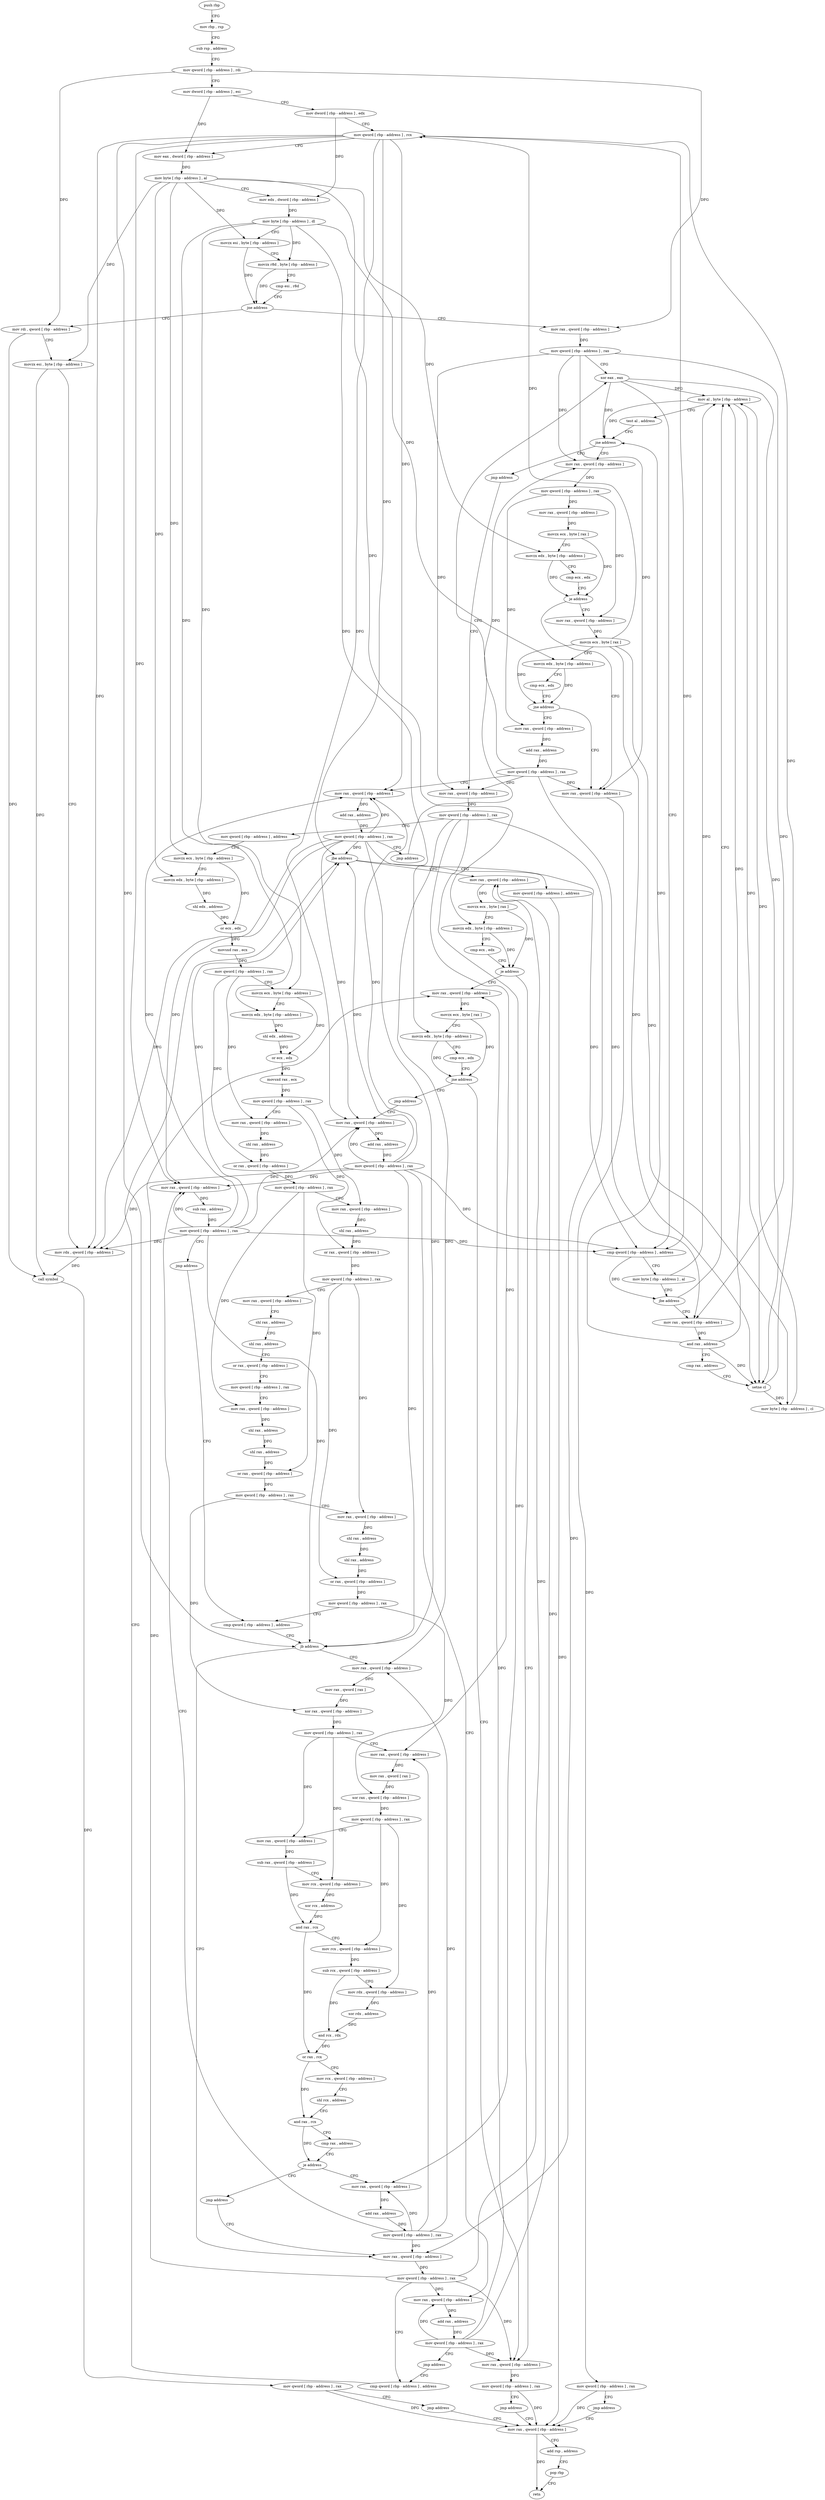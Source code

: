 digraph "func" {
"4215744" [label = "push rbp" ]
"4215745" [label = "mov rbp , rsp" ]
"4215748" [label = "sub rsp , address" ]
"4215752" [label = "mov qword [ rbp - address ] , rdi" ]
"4215756" [label = "mov dword [ rbp - address ] , esi" ]
"4215759" [label = "mov dword [ rbp - address ] , edx" ]
"4215762" [label = "mov qword [ rbp - address ] , rcx" ]
"4215766" [label = "mov eax , dword [ rbp - address ]" ]
"4215769" [label = "mov byte [ rbp - address ] , al" ]
"4215772" [label = "mov edx , dword [ rbp - address ]" ]
"4215775" [label = "mov byte [ rbp - address ] , dl" ]
"4215778" [label = "movzx esi , byte [ rbp - address ]" ]
"4215782" [label = "movzx r8d , byte [ rbp - address ]" ]
"4215787" [label = "cmp esi , r8d" ]
"4215790" [label = "jne address" ]
"4215822" [label = "mov rax , qword [ rbp - address ]" ]
"4215796" [label = "mov rdi , qword [ rbp - address ]" ]
"4215826" [label = "mov qword [ rbp - address ] , rax" ]
"4215830" [label = "xor eax , eax" ]
"4215800" [label = "movzx esi , byte [ rbp - address ]" ]
"4215804" [label = "mov rdx , qword [ rbp - address ]" ]
"4215808" [label = "call symbol" ]
"4215813" [label = "mov qword [ rbp - address ] , rax" ]
"4215817" [label = "jmp address" ]
"4216385" [label = "mov rax , qword [ rbp - address ]" ]
"4215866" [label = "mov al , byte [ rbp - address ]" ]
"4215869" [label = "test al , address" ]
"4215871" [label = "jne address" ]
"4215882" [label = "mov rax , qword [ rbp - address ]" ]
"4215877" [label = "jmp address" ]
"4215846" [label = "mov rax , qword [ rbp - address ]" ]
"4215850" [label = "and rax , address" ]
"4215856" [label = "cmp rax , address" ]
"4215860" [label = "setne cl" ]
"4215863" [label = "mov byte [ rbp - address ] , cl" ]
"4216389" [label = "add rsp , address" ]
"4216393" [label = "pop rbp" ]
"4216394" [label = "retn" ]
"4215886" [label = "mov qword [ rbp - address ] , rax" ]
"4215890" [label = "mov rax , qword [ rbp - address ]" ]
"4215894" [label = "movzx ecx , byte [ rax ]" ]
"4215897" [label = "movzx edx , byte [ rbp - address ]" ]
"4215901" [label = "cmp ecx , edx" ]
"4215903" [label = "je address" ]
"4215928" [label = "mov rax , qword [ rbp - address ]" ]
"4215909" [label = "mov rax , qword [ rbp - address ]" ]
"4215974" [label = "mov rax , qword [ rbp - address ]" ]
"4215932" [label = "mov qword [ rbp - address ] , rax" ]
"4215936" [label = "jmp address" ]
"4215913" [label = "movzx ecx , byte [ rax ]" ]
"4215916" [label = "movzx edx , byte [ rbp - address ]" ]
"4215920" [label = "cmp ecx , edx" ]
"4215922" [label = "jne address" ]
"4215941" [label = "mov rax , qword [ rbp - address ]" ]
"4215978" [label = "mov qword [ rbp - address ] , rax" ]
"4215982" [label = "mov qword [ rbp - address ] , address" ]
"4215990" [label = "movzx ecx , byte [ rbp - address ]" ]
"4215994" [label = "movzx edx , byte [ rbp - address ]" ]
"4215998" [label = "shl edx , address" ]
"4216001" [label = "or ecx , edx" ]
"4216003" [label = "movsxd rax , ecx" ]
"4216006" [label = "mov qword [ rbp - address ] , rax" ]
"4216010" [label = "movzx ecx , byte [ rbp - address ]" ]
"4216014" [label = "movzx edx , byte [ rbp - address ]" ]
"4216018" [label = "shl edx , address" ]
"4216021" [label = "or ecx , edx" ]
"4216023" [label = "movsxd rax , ecx" ]
"4216026" [label = "mov qword [ rbp - address ] , rax" ]
"4216030" [label = "mov rax , qword [ rbp - address ]" ]
"4216034" [label = "shl rax , address" ]
"4216038" [label = "or rax , qword [ rbp - address ]" ]
"4216042" [label = "mov qword [ rbp - address ] , rax" ]
"4216046" [label = "mov rax , qword [ rbp - address ]" ]
"4216050" [label = "shl rax , address" ]
"4216054" [label = "or rax , qword [ rbp - address ]" ]
"4216058" [label = "mov qword [ rbp - address ] , rax" ]
"4216062" [label = "mov rax , qword [ rbp - address ]" ]
"4216066" [label = "shl rax , address" ]
"4216070" [label = "shl rax , address" ]
"4216074" [label = "or rax , qword [ rbp - address ]" ]
"4216078" [label = "mov qword [ rbp - address ] , rax" ]
"4216082" [label = "mov rax , qword [ rbp - address ]" ]
"4216086" [label = "shl rax , address" ]
"4216090" [label = "shl rax , address" ]
"4216094" [label = "or rax , qword [ rbp - address ]" ]
"4216098" [label = "mov qword [ rbp - address ] , rax" ]
"4216102" [label = "mov rax , qword [ rbp - address ]" ]
"4216106" [label = "shl rax , address" ]
"4216110" [label = "shl rax , address" ]
"4216114" [label = "or rax , qword [ rbp - address ]" ]
"4216118" [label = "mov qword [ rbp - address ] , rax" ]
"4216122" [label = "cmp qword [ rbp - address ] , address" ]
"4215945" [label = "add rax , address" ]
"4215951" [label = "mov qword [ rbp - address ] , rax" ]
"4215955" [label = "mov rax , qword [ rbp - address ]" ]
"4215959" [label = "add rax , address" ]
"4215965" [label = "mov qword [ rbp - address ] , rax" ]
"4215969" [label = "jmp address" ]
"4216269" [label = "mov rax , qword [ rbp - address ]" ]
"4216273" [label = "mov qword [ rbp - address ] , rax" ]
"4216277" [label = "cmp qword [ rbp - address ] , address" ]
"4216133" [label = "mov rax , qword [ rbp - address ]" ]
"4216137" [label = "mov rax , qword [ rax ]" ]
"4216140" [label = "xor rax , qword [ rbp - address ]" ]
"4216144" [label = "mov qword [ rbp - address ] , rax" ]
"4216148" [label = "mov rax , qword [ rbp - address ]" ]
"4216152" [label = "mov rax , qword [ rax ]" ]
"4216155" [label = "xor rax , qword [ rbp - address ]" ]
"4216159" [label = "mov qword [ rbp - address ] , rax" ]
"4216163" [label = "mov rax , qword [ rbp - address ]" ]
"4216167" [label = "sub rax , qword [ rbp - address ]" ]
"4216171" [label = "mov rcx , qword [ rbp - address ]" ]
"4216175" [label = "xor rcx , address" ]
"4216182" [label = "and rax , rcx" ]
"4216185" [label = "mov rcx , qword [ rbp - address ]" ]
"4216189" [label = "sub rcx , qword [ rbp - address ]" ]
"4216193" [label = "mov rdx , qword [ rbp - address ]" ]
"4216197" [label = "xor rdx , address" ]
"4216204" [label = "and rcx , rdx" ]
"4216207" [label = "or rax , rcx" ]
"4216210" [label = "mov rcx , qword [ rbp - address ]" ]
"4216214" [label = "shl rcx , address" ]
"4216218" [label = "and rax , rcx" ]
"4216221" [label = "cmp rax , address" ]
"4216225" [label = "je address" ]
"4216236" [label = "mov rax , qword [ rbp - address ]" ]
"4216231" [label = "jmp address" ]
"4215832" [label = "cmp qword [ rbp - address ] , address" ]
"4215837" [label = "mov byte [ rbp - address ] , al" ]
"4215840" [label = "jbe address" ]
"4216377" [label = "mov qword [ rbp - address ] , address" ]
"4216288" [label = "mov rax , qword [ rbp - address ]" ]
"4216292" [label = "movzx ecx , byte [ rax ]" ]
"4216295" [label = "movzx edx , byte [ rbp - address ]" ]
"4216299" [label = "cmp ecx , edx" ]
"4216301" [label = "je address" ]
"4216326" [label = "mov rax , qword [ rbp - address ]" ]
"4216307" [label = "mov rax , qword [ rbp - address ]" ]
"4216240" [label = "add rax , address" ]
"4216246" [label = "mov qword [ rbp - address ] , rax" ]
"4216250" [label = "mov rax , qword [ rbp - address ]" ]
"4216254" [label = "sub rax , address" ]
"4216260" [label = "mov qword [ rbp - address ] , rax" ]
"4216264" [label = "jmp address" ]
"4216330" [label = "mov qword [ rbp - address ] , rax" ]
"4216334" [label = "jmp address" ]
"4216311" [label = "movzx ecx , byte [ rax ]" ]
"4216314" [label = "movzx edx , byte [ rbp - address ]" ]
"4216318" [label = "cmp ecx , edx" ]
"4216320" [label = "jne address" ]
"4216339" [label = "jmp address" ]
"4216127" [label = "jb address" ]
"4216344" [label = "mov rax , qword [ rbp - address ]" ]
"4216348" [label = "add rax , address" ]
"4216354" [label = "mov qword [ rbp - address ] , rax" ]
"4216358" [label = "mov rax , qword [ rbp - address ]" ]
"4216362" [label = "add rax , address" ]
"4216368" [label = "mov qword [ rbp - address ] , rax" ]
"4216372" [label = "jmp address" ]
"4216282" [label = "jbe address" ]
"4215744" -> "4215745" [ label = "CFG" ]
"4215745" -> "4215748" [ label = "CFG" ]
"4215748" -> "4215752" [ label = "CFG" ]
"4215752" -> "4215756" [ label = "CFG" ]
"4215752" -> "4215822" [ label = "DFG" ]
"4215752" -> "4215796" [ label = "DFG" ]
"4215756" -> "4215759" [ label = "CFG" ]
"4215756" -> "4215766" [ label = "DFG" ]
"4215759" -> "4215762" [ label = "CFG" ]
"4215759" -> "4215772" [ label = "DFG" ]
"4215762" -> "4215766" [ label = "CFG" ]
"4215762" -> "4215804" [ label = "DFG" ]
"4215762" -> "4215832" [ label = "DFG" ]
"4215762" -> "4215955" [ label = "DFG" ]
"4215762" -> "4216127" [ label = "DFG" ]
"4215762" -> "4216282" [ label = "DFG" ]
"4215762" -> "4216250" [ label = "DFG" ]
"4215762" -> "4216344" [ label = "DFG" ]
"4215766" -> "4215769" [ label = "DFG" ]
"4215769" -> "4215772" [ label = "CFG" ]
"4215769" -> "4215778" [ label = "DFG" ]
"4215769" -> "4215800" [ label = "DFG" ]
"4215769" -> "4215897" [ label = "DFG" ]
"4215769" -> "4215990" [ label = "DFG" ]
"4215769" -> "4215994" [ label = "DFG" ]
"4215769" -> "4216295" [ label = "DFG" ]
"4215772" -> "4215775" [ label = "DFG" ]
"4215775" -> "4215778" [ label = "CFG" ]
"4215775" -> "4215782" [ label = "DFG" ]
"4215775" -> "4215916" [ label = "DFG" ]
"4215775" -> "4216010" [ label = "DFG" ]
"4215775" -> "4216014" [ label = "DFG" ]
"4215775" -> "4216314" [ label = "DFG" ]
"4215778" -> "4215782" [ label = "CFG" ]
"4215778" -> "4215790" [ label = "DFG" ]
"4215782" -> "4215787" [ label = "CFG" ]
"4215782" -> "4215790" [ label = "DFG" ]
"4215787" -> "4215790" [ label = "CFG" ]
"4215790" -> "4215822" [ label = "CFG" ]
"4215790" -> "4215796" [ label = "CFG" ]
"4215822" -> "4215826" [ label = "DFG" ]
"4215796" -> "4215800" [ label = "CFG" ]
"4215796" -> "4215808" [ label = "DFG" ]
"4215826" -> "4215830" [ label = "CFG" ]
"4215826" -> "4215846" [ label = "DFG" ]
"4215826" -> "4215882" [ label = "DFG" ]
"4215826" -> "4215928" [ label = "DFG" ]
"4215826" -> "4215974" [ label = "DFG" ]
"4215830" -> "4215832" [ label = "CFG" ]
"4215830" -> "4215866" [ label = "DFG" ]
"4215830" -> "4215871" [ label = "DFG" ]
"4215830" -> "4215860" [ label = "DFG" ]
"4215800" -> "4215804" [ label = "CFG" ]
"4215800" -> "4215808" [ label = "DFG" ]
"4215804" -> "4215808" [ label = "DFG" ]
"4215808" -> "4215813" [ label = "DFG" ]
"4215813" -> "4215817" [ label = "CFG" ]
"4215813" -> "4216385" [ label = "DFG" ]
"4215817" -> "4216385" [ label = "CFG" ]
"4216385" -> "4216389" [ label = "CFG" ]
"4216385" -> "4216394" [ label = "DFG" ]
"4215866" -> "4215869" [ label = "CFG" ]
"4215866" -> "4215871" [ label = "DFG" ]
"4215866" -> "4215860" [ label = "DFG" ]
"4215869" -> "4215871" [ label = "CFG" ]
"4215871" -> "4215882" [ label = "CFG" ]
"4215871" -> "4215877" [ label = "CFG" ]
"4215882" -> "4215886" [ label = "DFG" ]
"4215877" -> "4215974" [ label = "CFG" ]
"4215846" -> "4215850" [ label = "DFG" ]
"4215850" -> "4215856" [ label = "CFG" ]
"4215850" -> "4215871" [ label = "DFG" ]
"4215850" -> "4215866" [ label = "DFG" ]
"4215850" -> "4215860" [ label = "DFG" ]
"4215856" -> "4215860" [ label = "CFG" ]
"4215860" -> "4215863" [ label = "DFG" ]
"4215860" -> "4215762" [ label = "DFG" ]
"4215863" -> "4215866" [ label = "DFG" ]
"4216389" -> "4216393" [ label = "CFG" ]
"4216393" -> "4216394" [ label = "CFG" ]
"4215886" -> "4215890" [ label = "DFG" ]
"4215886" -> "4215909" [ label = "DFG" ]
"4215886" -> "4215941" [ label = "DFG" ]
"4215890" -> "4215894" [ label = "DFG" ]
"4215894" -> "4215897" [ label = "CFG" ]
"4215894" -> "4215903" [ label = "DFG" ]
"4215897" -> "4215901" [ label = "CFG" ]
"4215897" -> "4215903" [ label = "DFG" ]
"4215901" -> "4215903" [ label = "CFG" ]
"4215903" -> "4215928" [ label = "CFG" ]
"4215903" -> "4215909" [ label = "CFG" ]
"4215928" -> "4215932" [ label = "DFG" ]
"4215909" -> "4215913" [ label = "DFG" ]
"4215974" -> "4215978" [ label = "DFG" ]
"4215932" -> "4215936" [ label = "CFG" ]
"4215932" -> "4216385" [ label = "DFG" ]
"4215936" -> "4216385" [ label = "CFG" ]
"4215913" -> "4215916" [ label = "CFG" ]
"4215913" -> "4215762" [ label = "DFG" ]
"4215913" -> "4215863" [ label = "DFG" ]
"4215913" -> "4215860" [ label = "DFG" ]
"4215913" -> "4215922" [ label = "DFG" ]
"4215916" -> "4215920" [ label = "CFG" ]
"4215916" -> "4215922" [ label = "DFG" ]
"4215920" -> "4215922" [ label = "CFG" ]
"4215922" -> "4215941" [ label = "CFG" ]
"4215922" -> "4215928" [ label = "CFG" ]
"4215941" -> "4215945" [ label = "DFG" ]
"4215978" -> "4215982" [ label = "CFG" ]
"4215978" -> "4216269" [ label = "DFG" ]
"4215978" -> "4216133" [ label = "DFG" ]
"4215978" -> "4216148" [ label = "DFG" ]
"4215978" -> "4216236" [ label = "DFG" ]
"4215982" -> "4215990" [ label = "CFG" ]
"4215990" -> "4215994" [ label = "CFG" ]
"4215990" -> "4216001" [ label = "DFG" ]
"4215994" -> "4215998" [ label = "DFG" ]
"4215998" -> "4216001" [ label = "DFG" ]
"4216001" -> "4216003" [ label = "DFG" ]
"4216003" -> "4216006" [ label = "DFG" ]
"4216006" -> "4216010" [ label = "CFG" ]
"4216006" -> "4216030" [ label = "DFG" ]
"4216006" -> "4216038" [ label = "DFG" ]
"4216010" -> "4216014" [ label = "CFG" ]
"4216010" -> "4216021" [ label = "DFG" ]
"4216014" -> "4216018" [ label = "DFG" ]
"4216018" -> "4216021" [ label = "DFG" ]
"4216021" -> "4216023" [ label = "DFG" ]
"4216023" -> "4216026" [ label = "DFG" ]
"4216026" -> "4216030" [ label = "CFG" ]
"4216026" -> "4216046" [ label = "DFG" ]
"4216026" -> "4216054" [ label = "DFG" ]
"4216030" -> "4216034" [ label = "DFG" ]
"4216034" -> "4216038" [ label = "DFG" ]
"4216038" -> "4216042" [ label = "DFG" ]
"4216042" -> "4216046" [ label = "CFG" ]
"4216042" -> "4216082" [ label = "DFG" ]
"4216042" -> "4216094" [ label = "DFG" ]
"4216046" -> "4216050" [ label = "DFG" ]
"4216050" -> "4216054" [ label = "DFG" ]
"4216054" -> "4216058" [ label = "DFG" ]
"4216058" -> "4216062" [ label = "CFG" ]
"4216058" -> "4216102" [ label = "DFG" ]
"4216058" -> "4216114" [ label = "DFG" ]
"4216062" -> "4216066" [ label = "CFG" ]
"4216066" -> "4216070" [ label = "CFG" ]
"4216070" -> "4216074" [ label = "CFG" ]
"4216074" -> "4216078" [ label = "CFG" ]
"4216078" -> "4216082" [ label = "CFG" ]
"4216082" -> "4216086" [ label = "DFG" ]
"4216086" -> "4216090" [ label = "DFG" ]
"4216090" -> "4216094" [ label = "DFG" ]
"4216094" -> "4216098" [ label = "DFG" ]
"4216098" -> "4216102" [ label = "CFG" ]
"4216098" -> "4216140" [ label = "DFG" ]
"4216102" -> "4216106" [ label = "DFG" ]
"4216106" -> "4216110" [ label = "DFG" ]
"4216110" -> "4216114" [ label = "DFG" ]
"4216114" -> "4216118" [ label = "DFG" ]
"4216118" -> "4216122" [ label = "CFG" ]
"4216118" -> "4216155" [ label = "DFG" ]
"4216122" -> "4216127" [ label = "CFG" ]
"4215945" -> "4215951" [ label = "DFG" ]
"4215951" -> "4215955" [ label = "CFG" ]
"4215951" -> "4215846" [ label = "DFG" ]
"4215951" -> "4215882" [ label = "DFG" ]
"4215951" -> "4215928" [ label = "DFG" ]
"4215951" -> "4215974" [ label = "DFG" ]
"4215955" -> "4215959" [ label = "DFG" ]
"4215959" -> "4215965" [ label = "DFG" ]
"4215965" -> "4215969" [ label = "CFG" ]
"4215965" -> "4215804" [ label = "DFG" ]
"4215965" -> "4215832" [ label = "DFG" ]
"4215965" -> "4215955" [ label = "DFG" ]
"4215965" -> "4216127" [ label = "DFG" ]
"4215965" -> "4216282" [ label = "DFG" ]
"4215965" -> "4216250" [ label = "DFG" ]
"4215965" -> "4216344" [ label = "DFG" ]
"4215969" -> "4215830" [ label = "CFG" ]
"4216269" -> "4216273" [ label = "DFG" ]
"4216273" -> "4216277" [ label = "CFG" ]
"4216273" -> "4216288" [ label = "DFG" ]
"4216273" -> "4216326" [ label = "DFG" ]
"4216273" -> "4216307" [ label = "DFG" ]
"4216273" -> "4216358" [ label = "DFG" ]
"4216277" -> "4216282" [ label = "CFG" ]
"4216133" -> "4216137" [ label = "DFG" ]
"4216137" -> "4216140" [ label = "DFG" ]
"4216140" -> "4216144" [ label = "DFG" ]
"4216144" -> "4216148" [ label = "CFG" ]
"4216144" -> "4216163" [ label = "DFG" ]
"4216144" -> "4216171" [ label = "DFG" ]
"4216148" -> "4216152" [ label = "DFG" ]
"4216152" -> "4216155" [ label = "DFG" ]
"4216155" -> "4216159" [ label = "DFG" ]
"4216159" -> "4216163" [ label = "CFG" ]
"4216159" -> "4216185" [ label = "DFG" ]
"4216159" -> "4216193" [ label = "DFG" ]
"4216163" -> "4216167" [ label = "DFG" ]
"4216167" -> "4216171" [ label = "CFG" ]
"4216167" -> "4216182" [ label = "DFG" ]
"4216171" -> "4216175" [ label = "DFG" ]
"4216175" -> "4216182" [ label = "DFG" ]
"4216182" -> "4216185" [ label = "CFG" ]
"4216182" -> "4216207" [ label = "DFG" ]
"4216185" -> "4216189" [ label = "DFG" ]
"4216189" -> "4216193" [ label = "CFG" ]
"4216189" -> "4216204" [ label = "DFG" ]
"4216193" -> "4216197" [ label = "DFG" ]
"4216197" -> "4216204" [ label = "DFG" ]
"4216204" -> "4216207" [ label = "DFG" ]
"4216207" -> "4216210" [ label = "CFG" ]
"4216207" -> "4216218" [ label = "DFG" ]
"4216210" -> "4216214" [ label = "CFG" ]
"4216214" -> "4216218" [ label = "CFG" ]
"4216218" -> "4216221" [ label = "CFG" ]
"4216218" -> "4216225" [ label = "DFG" ]
"4216221" -> "4216225" [ label = "CFG" ]
"4216225" -> "4216236" [ label = "CFG" ]
"4216225" -> "4216231" [ label = "CFG" ]
"4216236" -> "4216240" [ label = "DFG" ]
"4216231" -> "4216269" [ label = "CFG" ]
"4215832" -> "4215837" [ label = "CFG" ]
"4215832" -> "4215840" [ label = "DFG" ]
"4215837" -> "4215840" [ label = "CFG" ]
"4215837" -> "4215866" [ label = "DFG" ]
"4215840" -> "4215866" [ label = "CFG" ]
"4215840" -> "4215846" [ label = "CFG" ]
"4216377" -> "4216385" [ label = "DFG" ]
"4216288" -> "4216292" [ label = "DFG" ]
"4216292" -> "4216295" [ label = "CFG" ]
"4216292" -> "4216301" [ label = "DFG" ]
"4216295" -> "4216299" [ label = "CFG" ]
"4216295" -> "4216301" [ label = "DFG" ]
"4216299" -> "4216301" [ label = "CFG" ]
"4216301" -> "4216326" [ label = "CFG" ]
"4216301" -> "4216307" [ label = "CFG" ]
"4216326" -> "4216330" [ label = "DFG" ]
"4216307" -> "4216311" [ label = "DFG" ]
"4216240" -> "4216246" [ label = "DFG" ]
"4216246" -> "4216250" [ label = "CFG" ]
"4216246" -> "4216269" [ label = "DFG" ]
"4216246" -> "4216133" [ label = "DFG" ]
"4216246" -> "4216148" [ label = "DFG" ]
"4216246" -> "4216236" [ label = "DFG" ]
"4216250" -> "4216254" [ label = "DFG" ]
"4216254" -> "4216260" [ label = "DFG" ]
"4216260" -> "4216264" [ label = "CFG" ]
"4216260" -> "4215804" [ label = "DFG" ]
"4216260" -> "4215832" [ label = "DFG" ]
"4216260" -> "4215955" [ label = "DFG" ]
"4216260" -> "4216127" [ label = "DFG" ]
"4216260" -> "4216282" [ label = "DFG" ]
"4216260" -> "4216250" [ label = "DFG" ]
"4216260" -> "4216344" [ label = "DFG" ]
"4216264" -> "4216122" [ label = "CFG" ]
"4216330" -> "4216334" [ label = "CFG" ]
"4216330" -> "4216385" [ label = "DFG" ]
"4216334" -> "4216385" [ label = "CFG" ]
"4216311" -> "4216314" [ label = "CFG" ]
"4216311" -> "4216320" [ label = "DFG" ]
"4216314" -> "4216318" [ label = "CFG" ]
"4216314" -> "4216320" [ label = "DFG" ]
"4216318" -> "4216320" [ label = "CFG" ]
"4216320" -> "4216339" [ label = "CFG" ]
"4216320" -> "4216326" [ label = "CFG" ]
"4216339" -> "4216344" [ label = "CFG" ]
"4216127" -> "4216269" [ label = "CFG" ]
"4216127" -> "4216133" [ label = "CFG" ]
"4216344" -> "4216348" [ label = "DFG" ]
"4216348" -> "4216354" [ label = "DFG" ]
"4216354" -> "4216358" [ label = "CFG" ]
"4216354" -> "4215804" [ label = "DFG" ]
"4216354" -> "4215832" [ label = "DFG" ]
"4216354" -> "4215955" [ label = "DFG" ]
"4216354" -> "4216127" [ label = "DFG" ]
"4216354" -> "4216282" [ label = "DFG" ]
"4216354" -> "4216250" [ label = "DFG" ]
"4216354" -> "4216344" [ label = "DFG" ]
"4216358" -> "4216362" [ label = "DFG" ]
"4216362" -> "4216368" [ label = "DFG" ]
"4216368" -> "4216372" [ label = "CFG" ]
"4216368" -> "4216288" [ label = "DFG" ]
"4216368" -> "4216326" [ label = "DFG" ]
"4216368" -> "4216307" [ label = "DFG" ]
"4216368" -> "4216358" [ label = "DFG" ]
"4216372" -> "4216277" [ label = "CFG" ]
"4216282" -> "4216377" [ label = "CFG" ]
"4216282" -> "4216288" [ label = "CFG" ]
}
